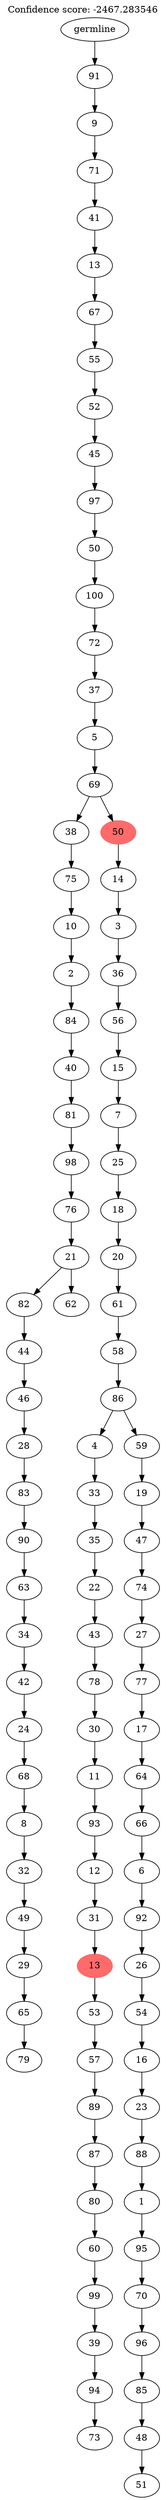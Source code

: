 digraph g {
	"101" -> "102";
	"102" [label="79"];
	"100" -> "101";
	"101" [label="65"];
	"99" -> "100";
	"100" [label="29"];
	"98" -> "99";
	"99" [label="49"];
	"97" -> "98";
	"98" [label="32"];
	"96" -> "97";
	"97" [label="8"];
	"95" -> "96";
	"96" [label="68"];
	"94" -> "95";
	"95" [label="24"];
	"93" -> "94";
	"94" [label="42"];
	"92" -> "93";
	"93" [label="34"];
	"91" -> "92";
	"92" [label="63"];
	"90" -> "91";
	"91" [label="90"];
	"89" -> "90";
	"90" [label="83"];
	"88" -> "89";
	"89" [label="28"];
	"87" -> "88";
	"88" [label="46"];
	"86" -> "87";
	"87" [label="44"];
	"84" -> "85";
	"85" [label="62"];
	"84" -> "86";
	"86" [label="82"];
	"83" -> "84";
	"84" [label="21"];
	"82" -> "83";
	"83" [label="76"];
	"81" -> "82";
	"82" [label="98"];
	"80" -> "81";
	"81" [label="81"];
	"79" -> "80";
	"80" [label="40"];
	"78" -> "79";
	"79" [label="84"];
	"77" -> "78";
	"78" [label="2"];
	"76" -> "77";
	"77" [label="10"];
	"75" -> "76";
	"76" [label="75"];
	"73" -> "74";
	"74" [label="73"];
	"72" -> "73";
	"73" [label="94"];
	"71" -> "72";
	"72" [label="39"];
	"70" -> "71";
	"71" [label="99"];
	"69" -> "70";
	"70" [label="60"];
	"68" -> "69";
	"69" [label="80"];
	"67" -> "68";
	"68" [label="87"];
	"66" -> "67";
	"67" [label="89"];
	"65" -> "66";
	"66" [label="57"];
	"64" -> "65";
	"65" [label="53"];
	"63" -> "64";
	"64" [color=indianred1, style=filled, label="13"];
	"62" -> "63";
	"63" [label="31"];
	"61" -> "62";
	"62" [label="12"];
	"60" -> "61";
	"61" [label="93"];
	"59" -> "60";
	"60" [label="11"];
	"58" -> "59";
	"59" [label="30"];
	"57" -> "58";
	"58" [label="78"];
	"56" -> "57";
	"57" [label="43"];
	"55" -> "56";
	"56" [label="22"];
	"54" -> "55";
	"55" [label="35"];
	"53" -> "54";
	"54" [label="33"];
	"51" -> "52";
	"52" [label="51"];
	"50" -> "51";
	"51" [label="48"];
	"49" -> "50";
	"50" [label="85"];
	"48" -> "49";
	"49" [label="96"];
	"47" -> "48";
	"48" [label="70"];
	"46" -> "47";
	"47" [label="95"];
	"45" -> "46";
	"46" [label="1"];
	"44" -> "45";
	"45" [label="88"];
	"43" -> "44";
	"44" [label="23"];
	"42" -> "43";
	"43" [label="16"];
	"41" -> "42";
	"42" [label="54"];
	"40" -> "41";
	"41" [label="26"];
	"39" -> "40";
	"40" [label="92"];
	"38" -> "39";
	"39" [label="6"];
	"37" -> "38";
	"38" [label="66"];
	"36" -> "37";
	"37" [label="64"];
	"35" -> "36";
	"36" [label="17"];
	"34" -> "35";
	"35" [label="77"];
	"33" -> "34";
	"34" [label="27"];
	"32" -> "33";
	"33" [label="74"];
	"31" -> "32";
	"32" [label="47"];
	"30" -> "31";
	"31" [label="19"];
	"29" -> "30";
	"30" [label="59"];
	"29" -> "53";
	"53" [label="4"];
	"28" -> "29";
	"29" [label="86"];
	"27" -> "28";
	"28" [label="58"];
	"26" -> "27";
	"27" [label="61"];
	"25" -> "26";
	"26" [label="20"];
	"24" -> "25";
	"25" [label="18"];
	"23" -> "24";
	"24" [label="25"];
	"22" -> "23";
	"23" [label="7"];
	"21" -> "22";
	"22" [label="15"];
	"20" -> "21";
	"21" [label="56"];
	"19" -> "20";
	"20" [label="36"];
	"18" -> "19";
	"19" [label="3"];
	"17" -> "18";
	"18" [label="14"];
	"16" -> "17";
	"17" [color=indianred1, style=filled, label="50"];
	"16" -> "75";
	"75" [label="38"];
	"15" -> "16";
	"16" [label="69"];
	"14" -> "15";
	"15" [label="5"];
	"13" -> "14";
	"14" [label="37"];
	"12" -> "13";
	"13" [label="72"];
	"11" -> "12";
	"12" [label="100"];
	"10" -> "11";
	"11" [label="50"];
	"9" -> "10";
	"10" [label="97"];
	"8" -> "9";
	"9" [label="45"];
	"7" -> "8";
	"8" [label="52"];
	"6" -> "7";
	"7" [label="55"];
	"5" -> "6";
	"6" [label="67"];
	"4" -> "5";
	"5" [label="13"];
	"3" -> "4";
	"4" [label="41"];
	"2" -> "3";
	"3" [label="71"];
	"1" -> "2";
	"2" [label="9"];
	"0" -> "1";
	"1" [label="91"];
	"0" [label="germline"];
	labelloc="t";
	label="Confidence score: -2467.283546";
}
